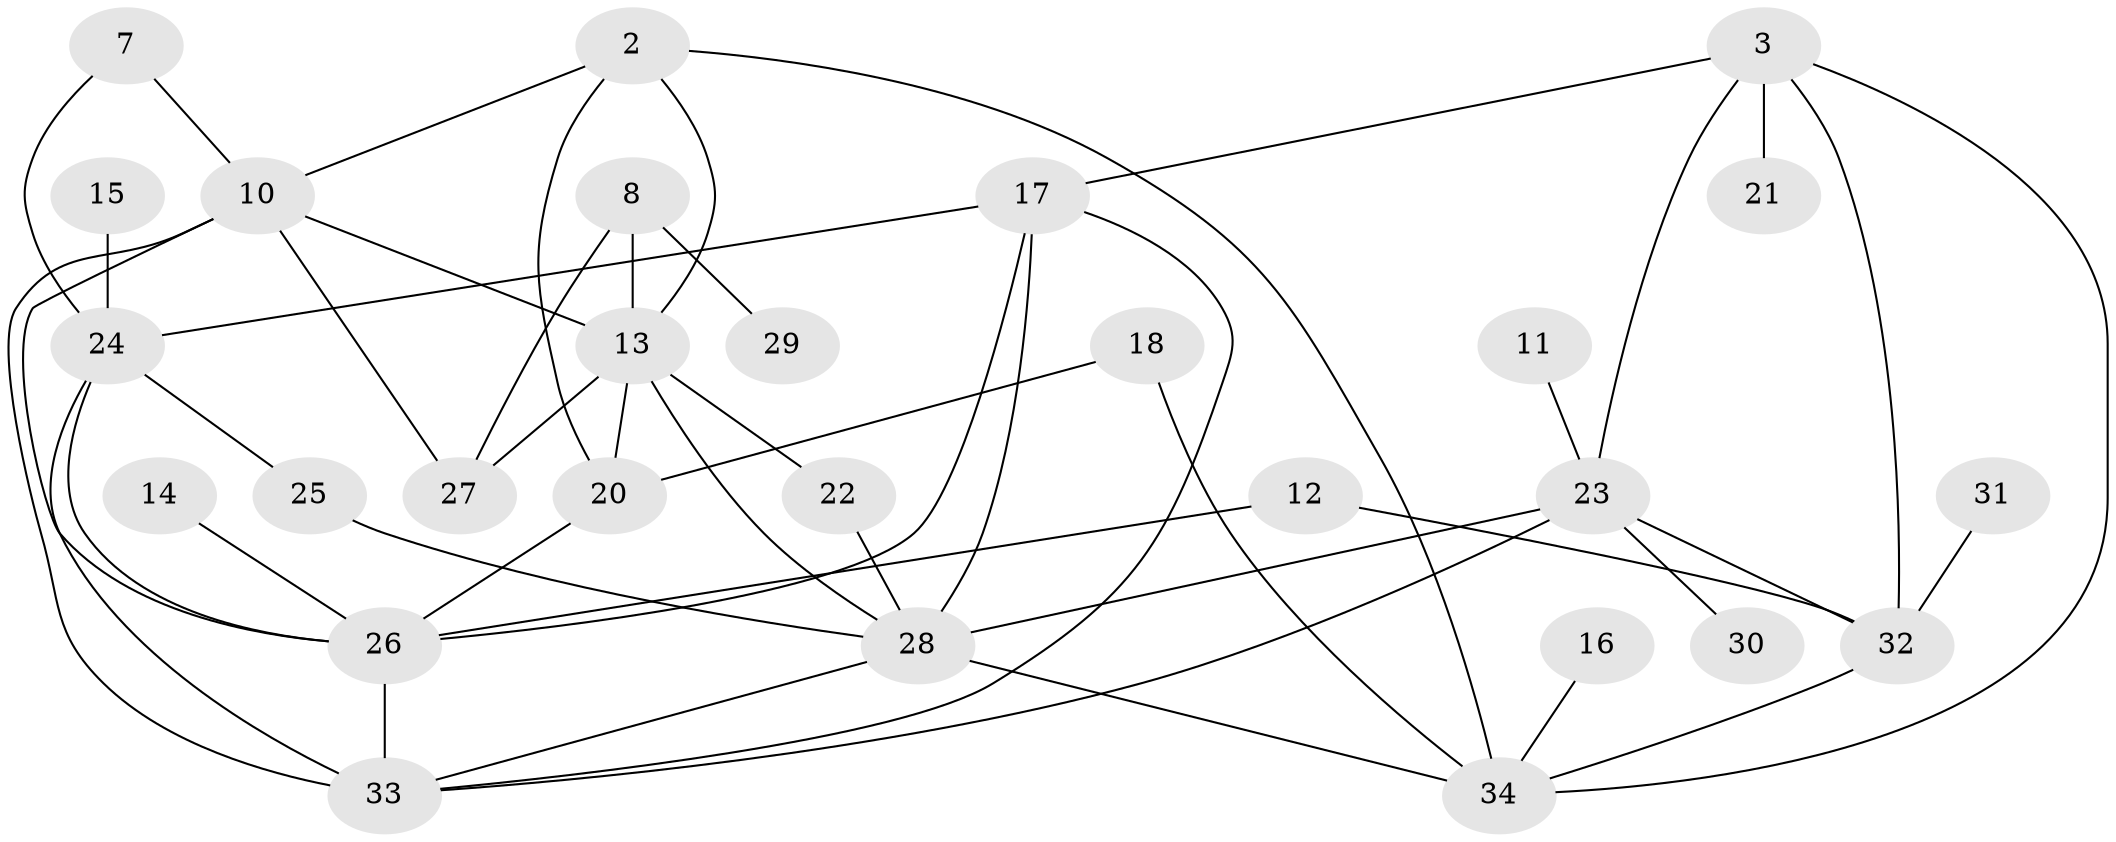 // original degree distribution, {0: 0.07058823529411765, 4: 0.15294117647058825, 2: 0.32941176470588235, 5: 0.03529411764705882, 3: 0.2, 1: 0.16470588235294117, 6: 0.047058823529411764}
// Generated by graph-tools (version 1.1) at 2025/35/03/04/25 23:35:46]
// undirected, 28 vertices, 49 edges
graph export_dot {
  node [color=gray90,style=filled];
  2;
  3;
  7;
  8;
  10;
  11;
  12;
  13;
  14;
  15;
  16;
  17;
  18;
  20;
  21;
  22;
  23;
  24;
  25;
  26;
  27;
  28;
  29;
  30;
  31;
  32;
  33;
  34;
  2 -- 10 [weight=1.0];
  2 -- 13 [weight=1.0];
  2 -- 20 [weight=1.0];
  2 -- 34 [weight=1.0];
  3 -- 17 [weight=1.0];
  3 -- 21 [weight=1.0];
  3 -- 23 [weight=1.0];
  3 -- 32 [weight=1.0];
  3 -- 34 [weight=1.0];
  7 -- 10 [weight=1.0];
  7 -- 24 [weight=1.0];
  8 -- 13 [weight=1.0];
  8 -- 27 [weight=1.0];
  8 -- 29 [weight=1.0];
  10 -- 13 [weight=1.0];
  10 -- 26 [weight=1.0];
  10 -- 27 [weight=1.0];
  10 -- 33 [weight=2.0];
  11 -- 23 [weight=1.0];
  12 -- 26 [weight=1.0];
  12 -- 32 [weight=1.0];
  13 -- 20 [weight=2.0];
  13 -- 22 [weight=1.0];
  13 -- 27 [weight=1.0];
  13 -- 28 [weight=1.0];
  14 -- 26 [weight=1.0];
  15 -- 24 [weight=2.0];
  16 -- 34 [weight=1.0];
  17 -- 24 [weight=1.0];
  17 -- 26 [weight=1.0];
  17 -- 28 [weight=2.0];
  17 -- 33 [weight=1.0];
  18 -- 20 [weight=1.0];
  18 -- 34 [weight=1.0];
  20 -- 26 [weight=1.0];
  22 -- 28 [weight=1.0];
  23 -- 28 [weight=1.0];
  23 -- 30 [weight=1.0];
  23 -- 32 [weight=1.0];
  23 -- 33 [weight=1.0];
  24 -- 25 [weight=1.0];
  24 -- 26 [weight=1.0];
  24 -- 33 [weight=1.0];
  25 -- 28 [weight=1.0];
  26 -- 33 [weight=1.0];
  28 -- 33 [weight=1.0];
  28 -- 34 [weight=1.0];
  31 -- 32 [weight=1.0];
  32 -- 34 [weight=1.0];
}
